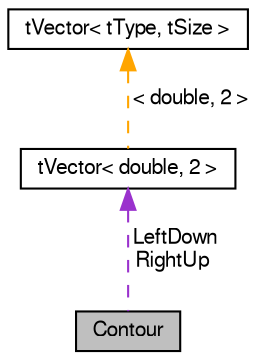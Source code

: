 digraph "Contour"
{
 // LATEX_PDF_SIZE
  edge [fontname="FreeSans",fontsize="10",labelfontname="FreeSans",labelfontsize="10"];
  node [fontname="FreeSans",fontsize="10",shape=record];
  Node1 [label="Contour",height=0.2,width=0.4,color="black", fillcolor="grey75", style="filled", fontcolor="black",tooltip=" "];
  Node2 -> Node1 [dir="back",color="darkorchid3",fontsize="10",style="dashed",label=" LeftDown\nRightUp" ,fontname="FreeSans"];
  Node2 [label="tVector\< double, 2 \>",height=0.2,width=0.4,color="black", fillcolor="white", style="filled",URL="$a00137.html",tooltip=" "];
  Node3 -> Node2 [dir="back",color="orange",fontsize="10",style="dashed",label=" \< double, 2 \>" ,fontname="FreeSans"];
  Node3 [label="tVector\< tType, tSize \>",height=0.2,width=0.4,color="black", fillcolor="white", style="filled",URL="$a00137.html",tooltip="Szablon tVector."];
}
